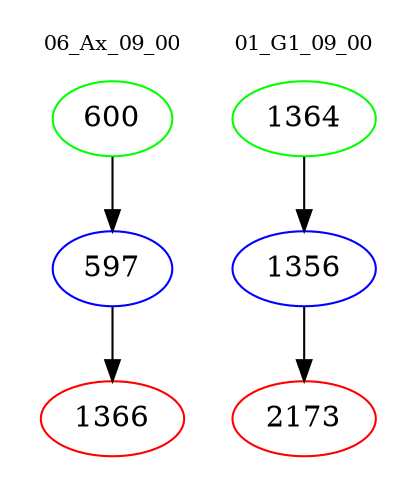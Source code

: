 digraph{
subgraph cluster_0 {
color = white
label = "06_Ax_09_00";
fontsize=10;
T0_600 [label="600", color="green"]
T0_600 -> T0_597 [color="black"]
T0_597 [label="597", color="blue"]
T0_597 -> T0_1366 [color="black"]
T0_1366 [label="1366", color="red"]
}
subgraph cluster_1 {
color = white
label = "01_G1_09_00";
fontsize=10;
T1_1364 [label="1364", color="green"]
T1_1364 -> T1_1356 [color="black"]
T1_1356 [label="1356", color="blue"]
T1_1356 -> T1_2173 [color="black"]
T1_2173 [label="2173", color="red"]
}
}
